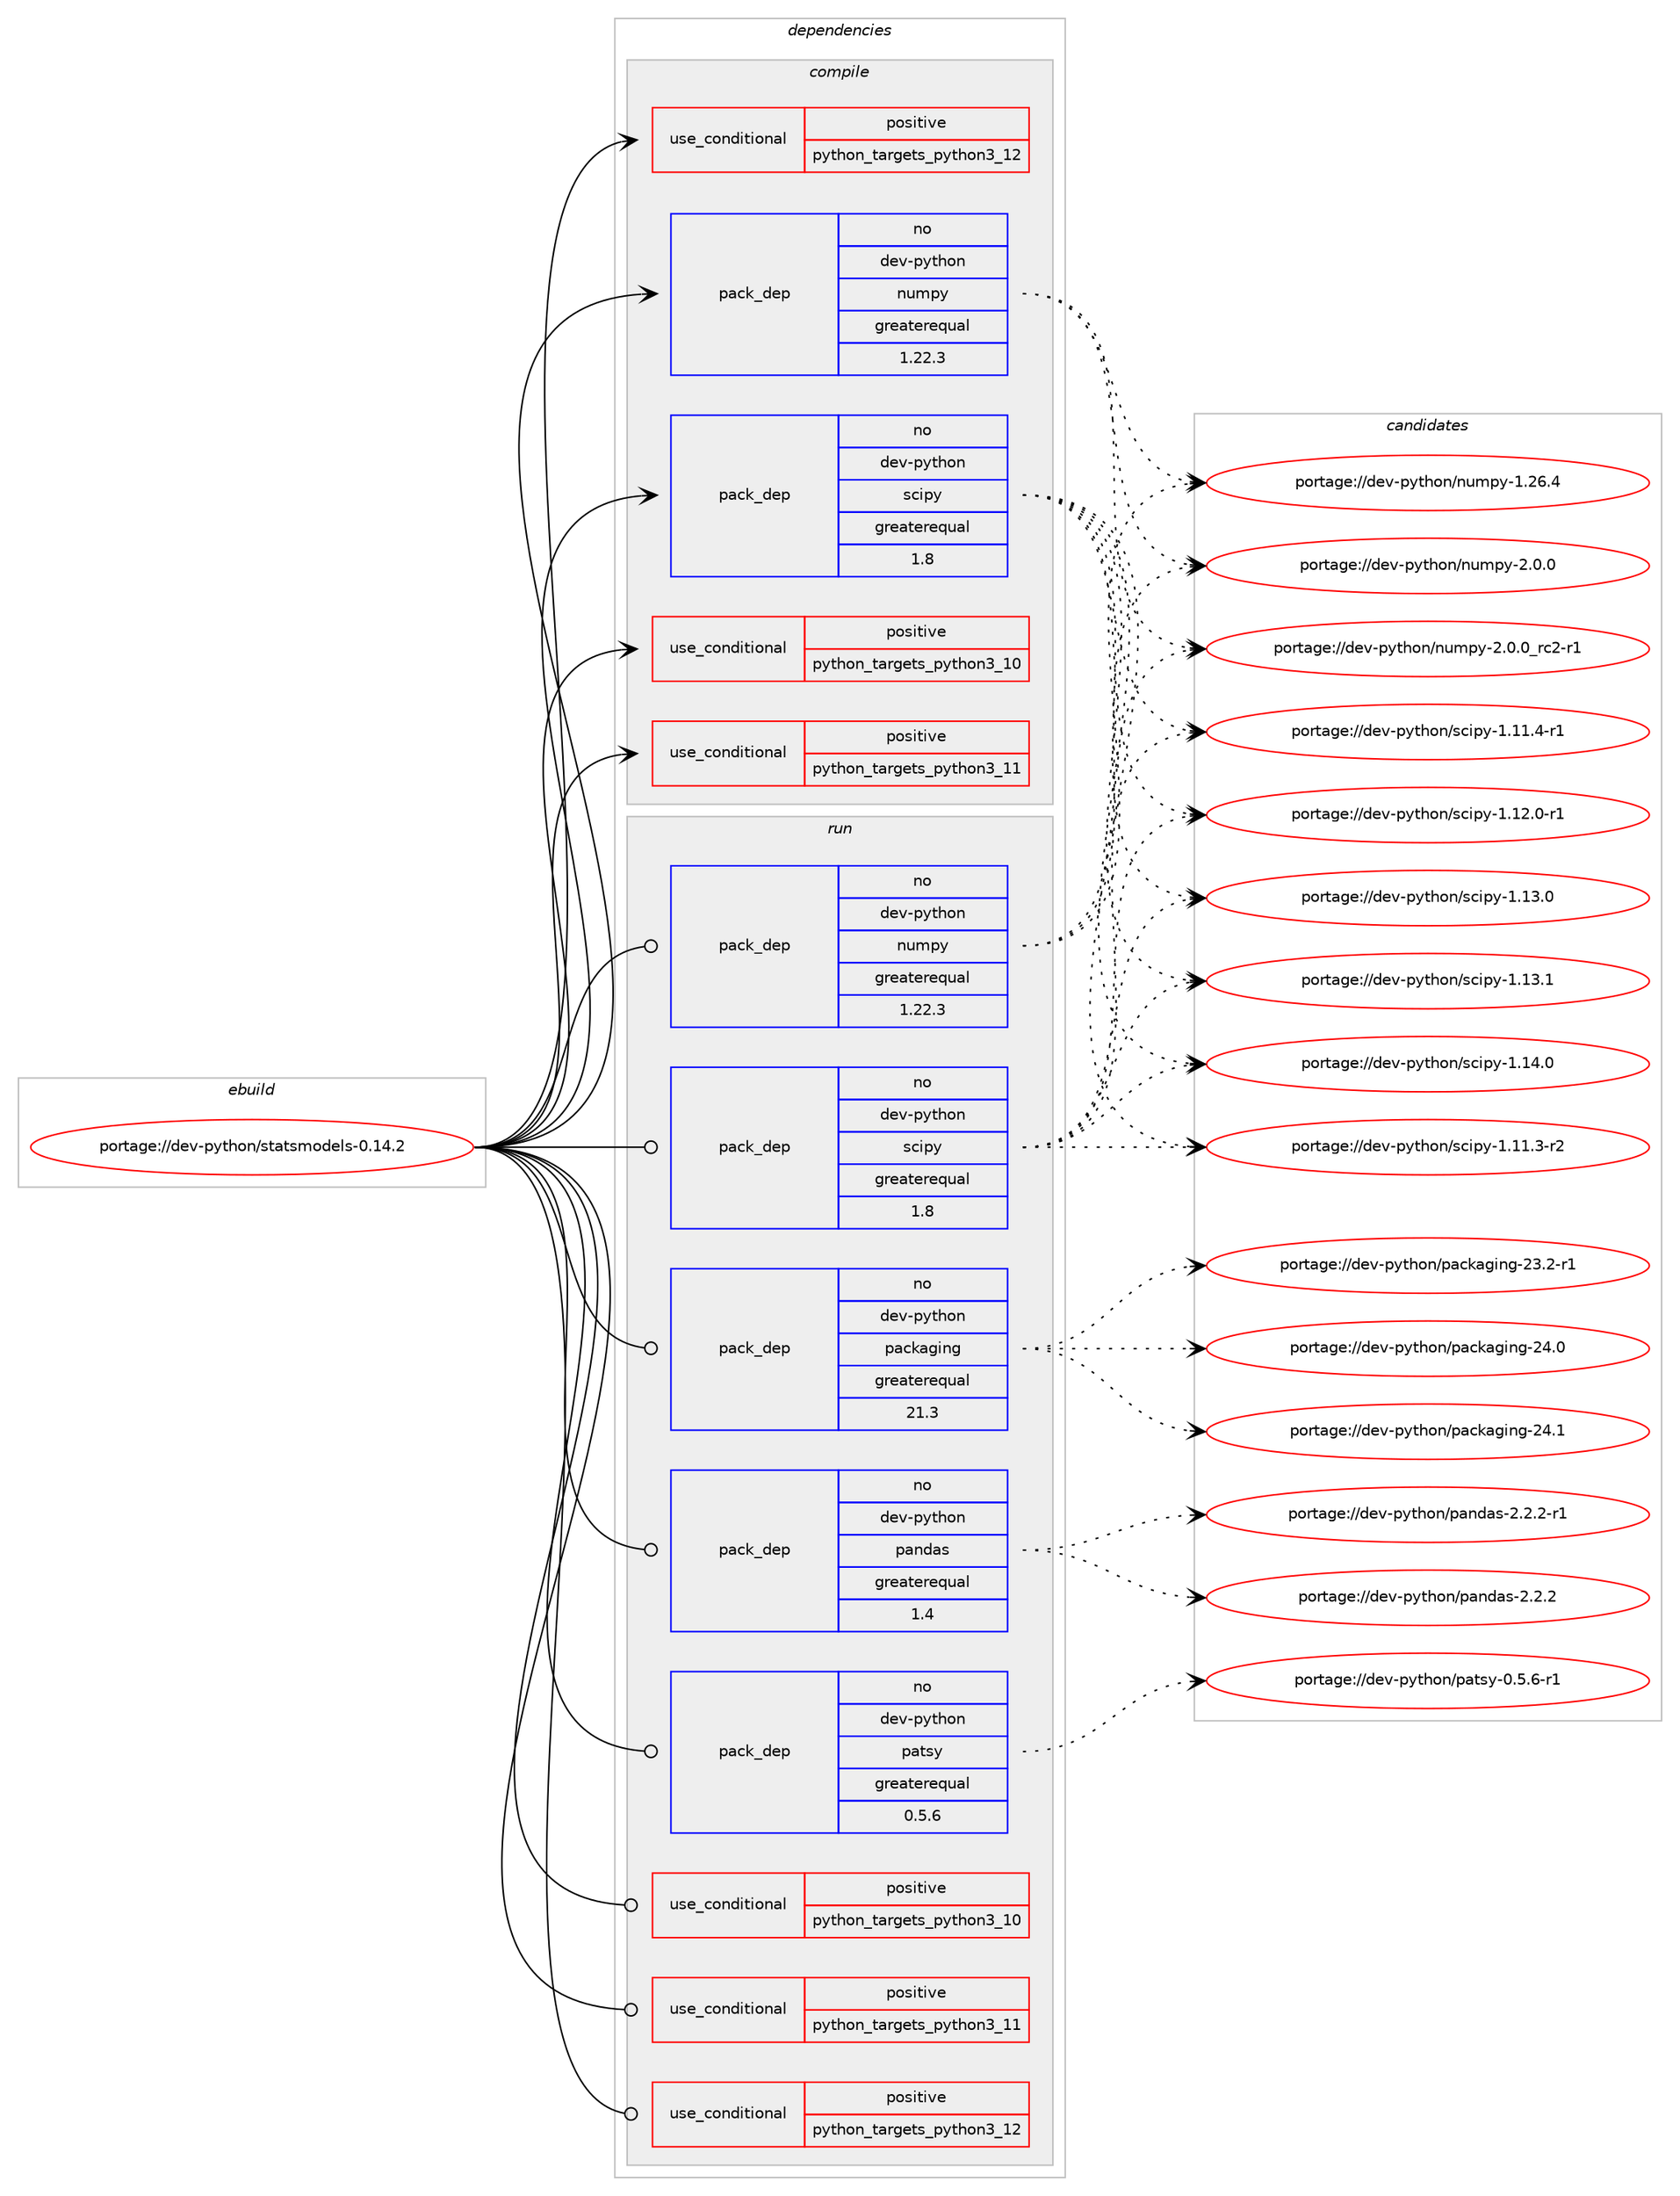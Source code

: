 digraph prolog {

# *************
# Graph options
# *************

newrank=true;
concentrate=true;
compound=true;
graph [rankdir=LR,fontname=Helvetica,fontsize=10,ranksep=1.5];#, ranksep=2.5, nodesep=0.2];
edge  [arrowhead=vee];
node  [fontname=Helvetica,fontsize=10];

# **********
# The ebuild
# **********

subgraph cluster_leftcol {
color=gray;
rank=same;
label=<<i>ebuild</i>>;
id [label="portage://dev-python/statsmodels-0.14.2", color=red, width=4, href="../dev-python/statsmodels-0.14.2.svg"];
}

# ****************
# The dependencies
# ****************

subgraph cluster_midcol {
color=gray;
label=<<i>dependencies</i>>;
subgraph cluster_compile {
fillcolor="#eeeeee";
style=filled;
label=<<i>compile</i>>;
subgraph cond38818 {
dependency82791 [label=<<TABLE BORDER="0" CELLBORDER="1" CELLSPACING="0" CELLPADDING="4"><TR><TD ROWSPAN="3" CELLPADDING="10">use_conditional</TD></TR><TR><TD>positive</TD></TR><TR><TD>python_targets_python3_10</TD></TR></TABLE>>, shape=none, color=red];
# *** BEGIN UNKNOWN DEPENDENCY TYPE (TODO) ***
# dependency82791 -> package_dependency(portage://dev-python/statsmodels-0.14.2,install,no,dev-lang,python,none,[,,],[slot(3.10)],[])
# *** END UNKNOWN DEPENDENCY TYPE (TODO) ***

}
id:e -> dependency82791:w [weight=20,style="solid",arrowhead="vee"];
subgraph cond38819 {
dependency82792 [label=<<TABLE BORDER="0" CELLBORDER="1" CELLSPACING="0" CELLPADDING="4"><TR><TD ROWSPAN="3" CELLPADDING="10">use_conditional</TD></TR><TR><TD>positive</TD></TR><TR><TD>python_targets_python3_11</TD></TR></TABLE>>, shape=none, color=red];
# *** BEGIN UNKNOWN DEPENDENCY TYPE (TODO) ***
# dependency82792 -> package_dependency(portage://dev-python/statsmodels-0.14.2,install,no,dev-lang,python,none,[,,],[slot(3.11)],[])
# *** END UNKNOWN DEPENDENCY TYPE (TODO) ***

}
id:e -> dependency82792:w [weight=20,style="solid",arrowhead="vee"];
subgraph cond38820 {
dependency82793 [label=<<TABLE BORDER="0" CELLBORDER="1" CELLSPACING="0" CELLPADDING="4"><TR><TD ROWSPAN="3" CELLPADDING="10">use_conditional</TD></TR><TR><TD>positive</TD></TR><TR><TD>python_targets_python3_12</TD></TR></TABLE>>, shape=none, color=red];
# *** BEGIN UNKNOWN DEPENDENCY TYPE (TODO) ***
# dependency82793 -> package_dependency(portage://dev-python/statsmodels-0.14.2,install,no,dev-lang,python,none,[,,],[slot(3.12)],[])
# *** END UNKNOWN DEPENDENCY TYPE (TODO) ***

}
id:e -> dependency82793:w [weight=20,style="solid",arrowhead="vee"];
subgraph pack42735 {
dependency82794 [label=<<TABLE BORDER="0" CELLBORDER="1" CELLSPACING="0" CELLPADDING="4" WIDTH="220"><TR><TD ROWSPAN="6" CELLPADDING="30">pack_dep</TD></TR><TR><TD WIDTH="110">no</TD></TR><TR><TD>dev-python</TD></TR><TR><TD>numpy</TD></TR><TR><TD>greaterequal</TD></TR><TR><TD>1.22.3</TD></TR></TABLE>>, shape=none, color=blue];
}
id:e -> dependency82794:w [weight=20,style="solid",arrowhead="vee"];
subgraph pack42736 {
dependency82795 [label=<<TABLE BORDER="0" CELLBORDER="1" CELLSPACING="0" CELLPADDING="4" WIDTH="220"><TR><TD ROWSPAN="6" CELLPADDING="30">pack_dep</TD></TR><TR><TD WIDTH="110">no</TD></TR><TR><TD>dev-python</TD></TR><TR><TD>scipy</TD></TR><TR><TD>greaterequal</TD></TR><TR><TD>1.8</TD></TR></TABLE>>, shape=none, color=blue];
}
id:e -> dependency82795:w [weight=20,style="solid",arrowhead="vee"];
}
subgraph cluster_compileandrun {
fillcolor="#eeeeee";
style=filled;
label=<<i>compile and run</i>>;
}
subgraph cluster_run {
fillcolor="#eeeeee";
style=filled;
label=<<i>run</i>>;
subgraph cond38821 {
dependency82796 [label=<<TABLE BORDER="0" CELLBORDER="1" CELLSPACING="0" CELLPADDING="4"><TR><TD ROWSPAN="3" CELLPADDING="10">use_conditional</TD></TR><TR><TD>positive</TD></TR><TR><TD>python_targets_python3_10</TD></TR></TABLE>>, shape=none, color=red];
# *** BEGIN UNKNOWN DEPENDENCY TYPE (TODO) ***
# dependency82796 -> package_dependency(portage://dev-python/statsmodels-0.14.2,run,no,dev-lang,python,none,[,,],[slot(3.10)],[])
# *** END UNKNOWN DEPENDENCY TYPE (TODO) ***

}
id:e -> dependency82796:w [weight=20,style="solid",arrowhead="odot"];
subgraph cond38822 {
dependency82797 [label=<<TABLE BORDER="0" CELLBORDER="1" CELLSPACING="0" CELLPADDING="4"><TR><TD ROWSPAN="3" CELLPADDING="10">use_conditional</TD></TR><TR><TD>positive</TD></TR><TR><TD>python_targets_python3_11</TD></TR></TABLE>>, shape=none, color=red];
# *** BEGIN UNKNOWN DEPENDENCY TYPE (TODO) ***
# dependency82797 -> package_dependency(portage://dev-python/statsmodels-0.14.2,run,no,dev-lang,python,none,[,,],[slot(3.11)],[])
# *** END UNKNOWN DEPENDENCY TYPE (TODO) ***

}
id:e -> dependency82797:w [weight=20,style="solid",arrowhead="odot"];
subgraph cond38823 {
dependency82798 [label=<<TABLE BORDER="0" CELLBORDER="1" CELLSPACING="0" CELLPADDING="4"><TR><TD ROWSPAN="3" CELLPADDING="10">use_conditional</TD></TR><TR><TD>positive</TD></TR><TR><TD>python_targets_python3_12</TD></TR></TABLE>>, shape=none, color=red];
# *** BEGIN UNKNOWN DEPENDENCY TYPE (TODO) ***
# dependency82798 -> package_dependency(portage://dev-python/statsmodels-0.14.2,run,no,dev-lang,python,none,[,,],[slot(3.12)],[])
# *** END UNKNOWN DEPENDENCY TYPE (TODO) ***

}
id:e -> dependency82798:w [weight=20,style="solid",arrowhead="odot"];
subgraph pack42737 {
dependency82799 [label=<<TABLE BORDER="0" CELLBORDER="1" CELLSPACING="0" CELLPADDING="4" WIDTH="220"><TR><TD ROWSPAN="6" CELLPADDING="30">pack_dep</TD></TR><TR><TD WIDTH="110">no</TD></TR><TR><TD>dev-python</TD></TR><TR><TD>numpy</TD></TR><TR><TD>greaterequal</TD></TR><TR><TD>1.22.3</TD></TR></TABLE>>, shape=none, color=blue];
}
id:e -> dependency82799:w [weight=20,style="solid",arrowhead="odot"];
subgraph pack42738 {
dependency82800 [label=<<TABLE BORDER="0" CELLBORDER="1" CELLSPACING="0" CELLPADDING="4" WIDTH="220"><TR><TD ROWSPAN="6" CELLPADDING="30">pack_dep</TD></TR><TR><TD WIDTH="110">no</TD></TR><TR><TD>dev-python</TD></TR><TR><TD>packaging</TD></TR><TR><TD>greaterequal</TD></TR><TR><TD>21.3</TD></TR></TABLE>>, shape=none, color=blue];
}
id:e -> dependency82800:w [weight=20,style="solid",arrowhead="odot"];
subgraph pack42739 {
dependency82801 [label=<<TABLE BORDER="0" CELLBORDER="1" CELLSPACING="0" CELLPADDING="4" WIDTH="220"><TR><TD ROWSPAN="6" CELLPADDING="30">pack_dep</TD></TR><TR><TD WIDTH="110">no</TD></TR><TR><TD>dev-python</TD></TR><TR><TD>pandas</TD></TR><TR><TD>greaterequal</TD></TR><TR><TD>1.4</TD></TR></TABLE>>, shape=none, color=blue];
}
id:e -> dependency82801:w [weight=20,style="solid",arrowhead="odot"];
subgraph pack42740 {
dependency82802 [label=<<TABLE BORDER="0" CELLBORDER="1" CELLSPACING="0" CELLPADDING="4" WIDTH="220"><TR><TD ROWSPAN="6" CELLPADDING="30">pack_dep</TD></TR><TR><TD WIDTH="110">no</TD></TR><TR><TD>dev-python</TD></TR><TR><TD>patsy</TD></TR><TR><TD>greaterequal</TD></TR><TR><TD>0.5.6</TD></TR></TABLE>>, shape=none, color=blue];
}
id:e -> dependency82802:w [weight=20,style="solid",arrowhead="odot"];
subgraph pack42741 {
dependency82803 [label=<<TABLE BORDER="0" CELLBORDER="1" CELLSPACING="0" CELLPADDING="4" WIDTH="220"><TR><TD ROWSPAN="6" CELLPADDING="30">pack_dep</TD></TR><TR><TD WIDTH="110">no</TD></TR><TR><TD>dev-python</TD></TR><TR><TD>scipy</TD></TR><TR><TD>greaterequal</TD></TR><TR><TD>1.8</TD></TR></TABLE>>, shape=none, color=blue];
}
id:e -> dependency82803:w [weight=20,style="solid",arrowhead="odot"];
}
}

# **************
# The candidates
# **************

subgraph cluster_choices {
rank=same;
color=gray;
label=<<i>candidates</i>>;

subgraph choice42735 {
color=black;
nodesep=1;
choice100101118451121211161041111104711011710911212145494650544652 [label="portage://dev-python/numpy-1.26.4", color=red, width=4,href="../dev-python/numpy-1.26.4.svg"];
choice1001011184511212111610411111047110117109112121455046484648 [label="portage://dev-python/numpy-2.0.0", color=red, width=4,href="../dev-python/numpy-2.0.0.svg"];
choice10010111845112121116104111110471101171091121214550464846489511499504511449 [label="portage://dev-python/numpy-2.0.0_rc2-r1", color=red, width=4,href="../dev-python/numpy-2.0.0_rc2-r1.svg"];
dependency82794:e -> choice100101118451121211161041111104711011710911212145494650544652:w [style=dotted,weight="100"];
dependency82794:e -> choice1001011184511212111610411111047110117109112121455046484648:w [style=dotted,weight="100"];
dependency82794:e -> choice10010111845112121116104111110471101171091121214550464846489511499504511449:w [style=dotted,weight="100"];
}
subgraph choice42736 {
color=black;
nodesep=1;
choice100101118451121211161041111104711599105112121454946494946514511450 [label="portage://dev-python/scipy-1.11.3-r2", color=red, width=4,href="../dev-python/scipy-1.11.3-r2.svg"];
choice100101118451121211161041111104711599105112121454946494946524511449 [label="portage://dev-python/scipy-1.11.4-r1", color=red, width=4,href="../dev-python/scipy-1.11.4-r1.svg"];
choice100101118451121211161041111104711599105112121454946495046484511449 [label="portage://dev-python/scipy-1.12.0-r1", color=red, width=4,href="../dev-python/scipy-1.12.0-r1.svg"];
choice10010111845112121116104111110471159910511212145494649514648 [label="portage://dev-python/scipy-1.13.0", color=red, width=4,href="../dev-python/scipy-1.13.0.svg"];
choice10010111845112121116104111110471159910511212145494649514649 [label="portage://dev-python/scipy-1.13.1", color=red, width=4,href="../dev-python/scipy-1.13.1.svg"];
choice10010111845112121116104111110471159910511212145494649524648 [label="portage://dev-python/scipy-1.14.0", color=red, width=4,href="../dev-python/scipy-1.14.0.svg"];
dependency82795:e -> choice100101118451121211161041111104711599105112121454946494946514511450:w [style=dotted,weight="100"];
dependency82795:e -> choice100101118451121211161041111104711599105112121454946494946524511449:w [style=dotted,weight="100"];
dependency82795:e -> choice100101118451121211161041111104711599105112121454946495046484511449:w [style=dotted,weight="100"];
dependency82795:e -> choice10010111845112121116104111110471159910511212145494649514648:w [style=dotted,weight="100"];
dependency82795:e -> choice10010111845112121116104111110471159910511212145494649514649:w [style=dotted,weight="100"];
dependency82795:e -> choice10010111845112121116104111110471159910511212145494649524648:w [style=dotted,weight="100"];
}
subgraph choice42737 {
color=black;
nodesep=1;
choice100101118451121211161041111104711011710911212145494650544652 [label="portage://dev-python/numpy-1.26.4", color=red, width=4,href="../dev-python/numpy-1.26.4.svg"];
choice1001011184511212111610411111047110117109112121455046484648 [label="portage://dev-python/numpy-2.0.0", color=red, width=4,href="../dev-python/numpy-2.0.0.svg"];
choice10010111845112121116104111110471101171091121214550464846489511499504511449 [label="portage://dev-python/numpy-2.0.0_rc2-r1", color=red, width=4,href="../dev-python/numpy-2.0.0_rc2-r1.svg"];
dependency82799:e -> choice100101118451121211161041111104711011710911212145494650544652:w [style=dotted,weight="100"];
dependency82799:e -> choice1001011184511212111610411111047110117109112121455046484648:w [style=dotted,weight="100"];
dependency82799:e -> choice10010111845112121116104111110471101171091121214550464846489511499504511449:w [style=dotted,weight="100"];
}
subgraph choice42738 {
color=black;
nodesep=1;
choice100101118451121211161041111104711297991079710310511010345505146504511449 [label="portage://dev-python/packaging-23.2-r1", color=red, width=4,href="../dev-python/packaging-23.2-r1.svg"];
choice10010111845112121116104111110471129799107971031051101034550524648 [label="portage://dev-python/packaging-24.0", color=red, width=4,href="../dev-python/packaging-24.0.svg"];
choice10010111845112121116104111110471129799107971031051101034550524649 [label="portage://dev-python/packaging-24.1", color=red, width=4,href="../dev-python/packaging-24.1.svg"];
dependency82800:e -> choice100101118451121211161041111104711297991079710310511010345505146504511449:w [style=dotted,weight="100"];
dependency82800:e -> choice10010111845112121116104111110471129799107971031051101034550524648:w [style=dotted,weight="100"];
dependency82800:e -> choice10010111845112121116104111110471129799107971031051101034550524649:w [style=dotted,weight="100"];
}
subgraph choice42739 {
color=black;
nodesep=1;
choice10010111845112121116104111110471129711010097115455046504650 [label="portage://dev-python/pandas-2.2.2", color=red, width=4,href="../dev-python/pandas-2.2.2.svg"];
choice100101118451121211161041111104711297110100971154550465046504511449 [label="portage://dev-python/pandas-2.2.2-r1", color=red, width=4,href="../dev-python/pandas-2.2.2-r1.svg"];
dependency82801:e -> choice10010111845112121116104111110471129711010097115455046504650:w [style=dotted,weight="100"];
dependency82801:e -> choice100101118451121211161041111104711297110100971154550465046504511449:w [style=dotted,weight="100"];
}
subgraph choice42740 {
color=black;
nodesep=1;
choice1001011184511212111610411111047112971161151214548465346544511449 [label="portage://dev-python/patsy-0.5.6-r1", color=red, width=4,href="../dev-python/patsy-0.5.6-r1.svg"];
dependency82802:e -> choice1001011184511212111610411111047112971161151214548465346544511449:w [style=dotted,weight="100"];
}
subgraph choice42741 {
color=black;
nodesep=1;
choice100101118451121211161041111104711599105112121454946494946514511450 [label="portage://dev-python/scipy-1.11.3-r2", color=red, width=4,href="../dev-python/scipy-1.11.3-r2.svg"];
choice100101118451121211161041111104711599105112121454946494946524511449 [label="portage://dev-python/scipy-1.11.4-r1", color=red, width=4,href="../dev-python/scipy-1.11.4-r1.svg"];
choice100101118451121211161041111104711599105112121454946495046484511449 [label="portage://dev-python/scipy-1.12.0-r1", color=red, width=4,href="../dev-python/scipy-1.12.0-r1.svg"];
choice10010111845112121116104111110471159910511212145494649514648 [label="portage://dev-python/scipy-1.13.0", color=red, width=4,href="../dev-python/scipy-1.13.0.svg"];
choice10010111845112121116104111110471159910511212145494649514649 [label="portage://dev-python/scipy-1.13.1", color=red, width=4,href="../dev-python/scipy-1.13.1.svg"];
choice10010111845112121116104111110471159910511212145494649524648 [label="portage://dev-python/scipy-1.14.0", color=red, width=4,href="../dev-python/scipy-1.14.0.svg"];
dependency82803:e -> choice100101118451121211161041111104711599105112121454946494946514511450:w [style=dotted,weight="100"];
dependency82803:e -> choice100101118451121211161041111104711599105112121454946494946524511449:w [style=dotted,weight="100"];
dependency82803:e -> choice100101118451121211161041111104711599105112121454946495046484511449:w [style=dotted,weight="100"];
dependency82803:e -> choice10010111845112121116104111110471159910511212145494649514648:w [style=dotted,weight="100"];
dependency82803:e -> choice10010111845112121116104111110471159910511212145494649514649:w [style=dotted,weight="100"];
dependency82803:e -> choice10010111845112121116104111110471159910511212145494649524648:w [style=dotted,weight="100"];
}
}

}
